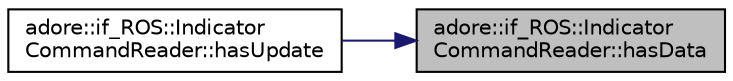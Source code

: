 digraph "adore::if_ROS::IndicatorCommandReader::hasData"
{
 // LATEX_PDF_SIZE
  edge [fontname="Helvetica",fontsize="10",labelfontname="Helvetica",labelfontsize="10"];
  node [fontname="Helvetica",fontsize="10",shape=record];
  rankdir="RL";
  Node1 [label="adore::if_ROS::Indicator\lCommandReader::hasData",height=0.2,width=0.4,color="black", fillcolor="grey75", style="filled", fontcolor="black",tooltip=" "];
  Node1 -> Node2 [dir="back",color="midnightblue",fontsize="10",style="solid",fontname="Helvetica"];
  Node2 [label="adore::if_ROS::Indicator\lCommandReader::hasUpdate",height=0.2,width=0.4,color="black", fillcolor="white", style="filled",URL="$classadore_1_1if__ROS_1_1IndicatorCommandReader.html#adaec945e6a2442685cd3f3fec7b930d7",tooltip=" "];
}
